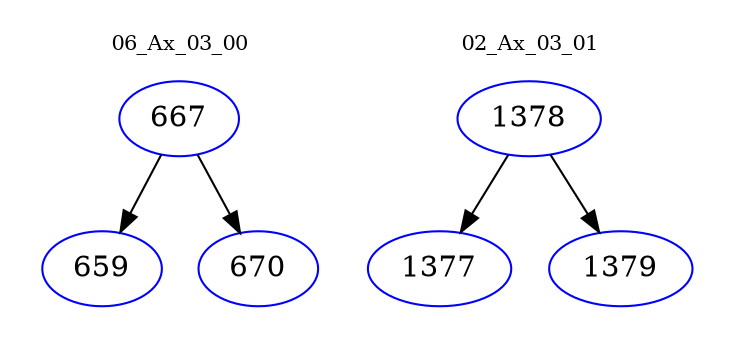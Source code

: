 digraph{
subgraph cluster_0 {
color = white
label = "06_Ax_03_00";
fontsize=10;
T0_667 [label="667", color="blue"]
T0_667 -> T0_659 [color="black"]
T0_659 [label="659", color="blue"]
T0_667 -> T0_670 [color="black"]
T0_670 [label="670", color="blue"]
}
subgraph cluster_1 {
color = white
label = "02_Ax_03_01";
fontsize=10;
T1_1378 [label="1378", color="blue"]
T1_1378 -> T1_1377 [color="black"]
T1_1377 [label="1377", color="blue"]
T1_1378 -> T1_1379 [color="black"]
T1_1379 [label="1379", color="blue"]
}
}
